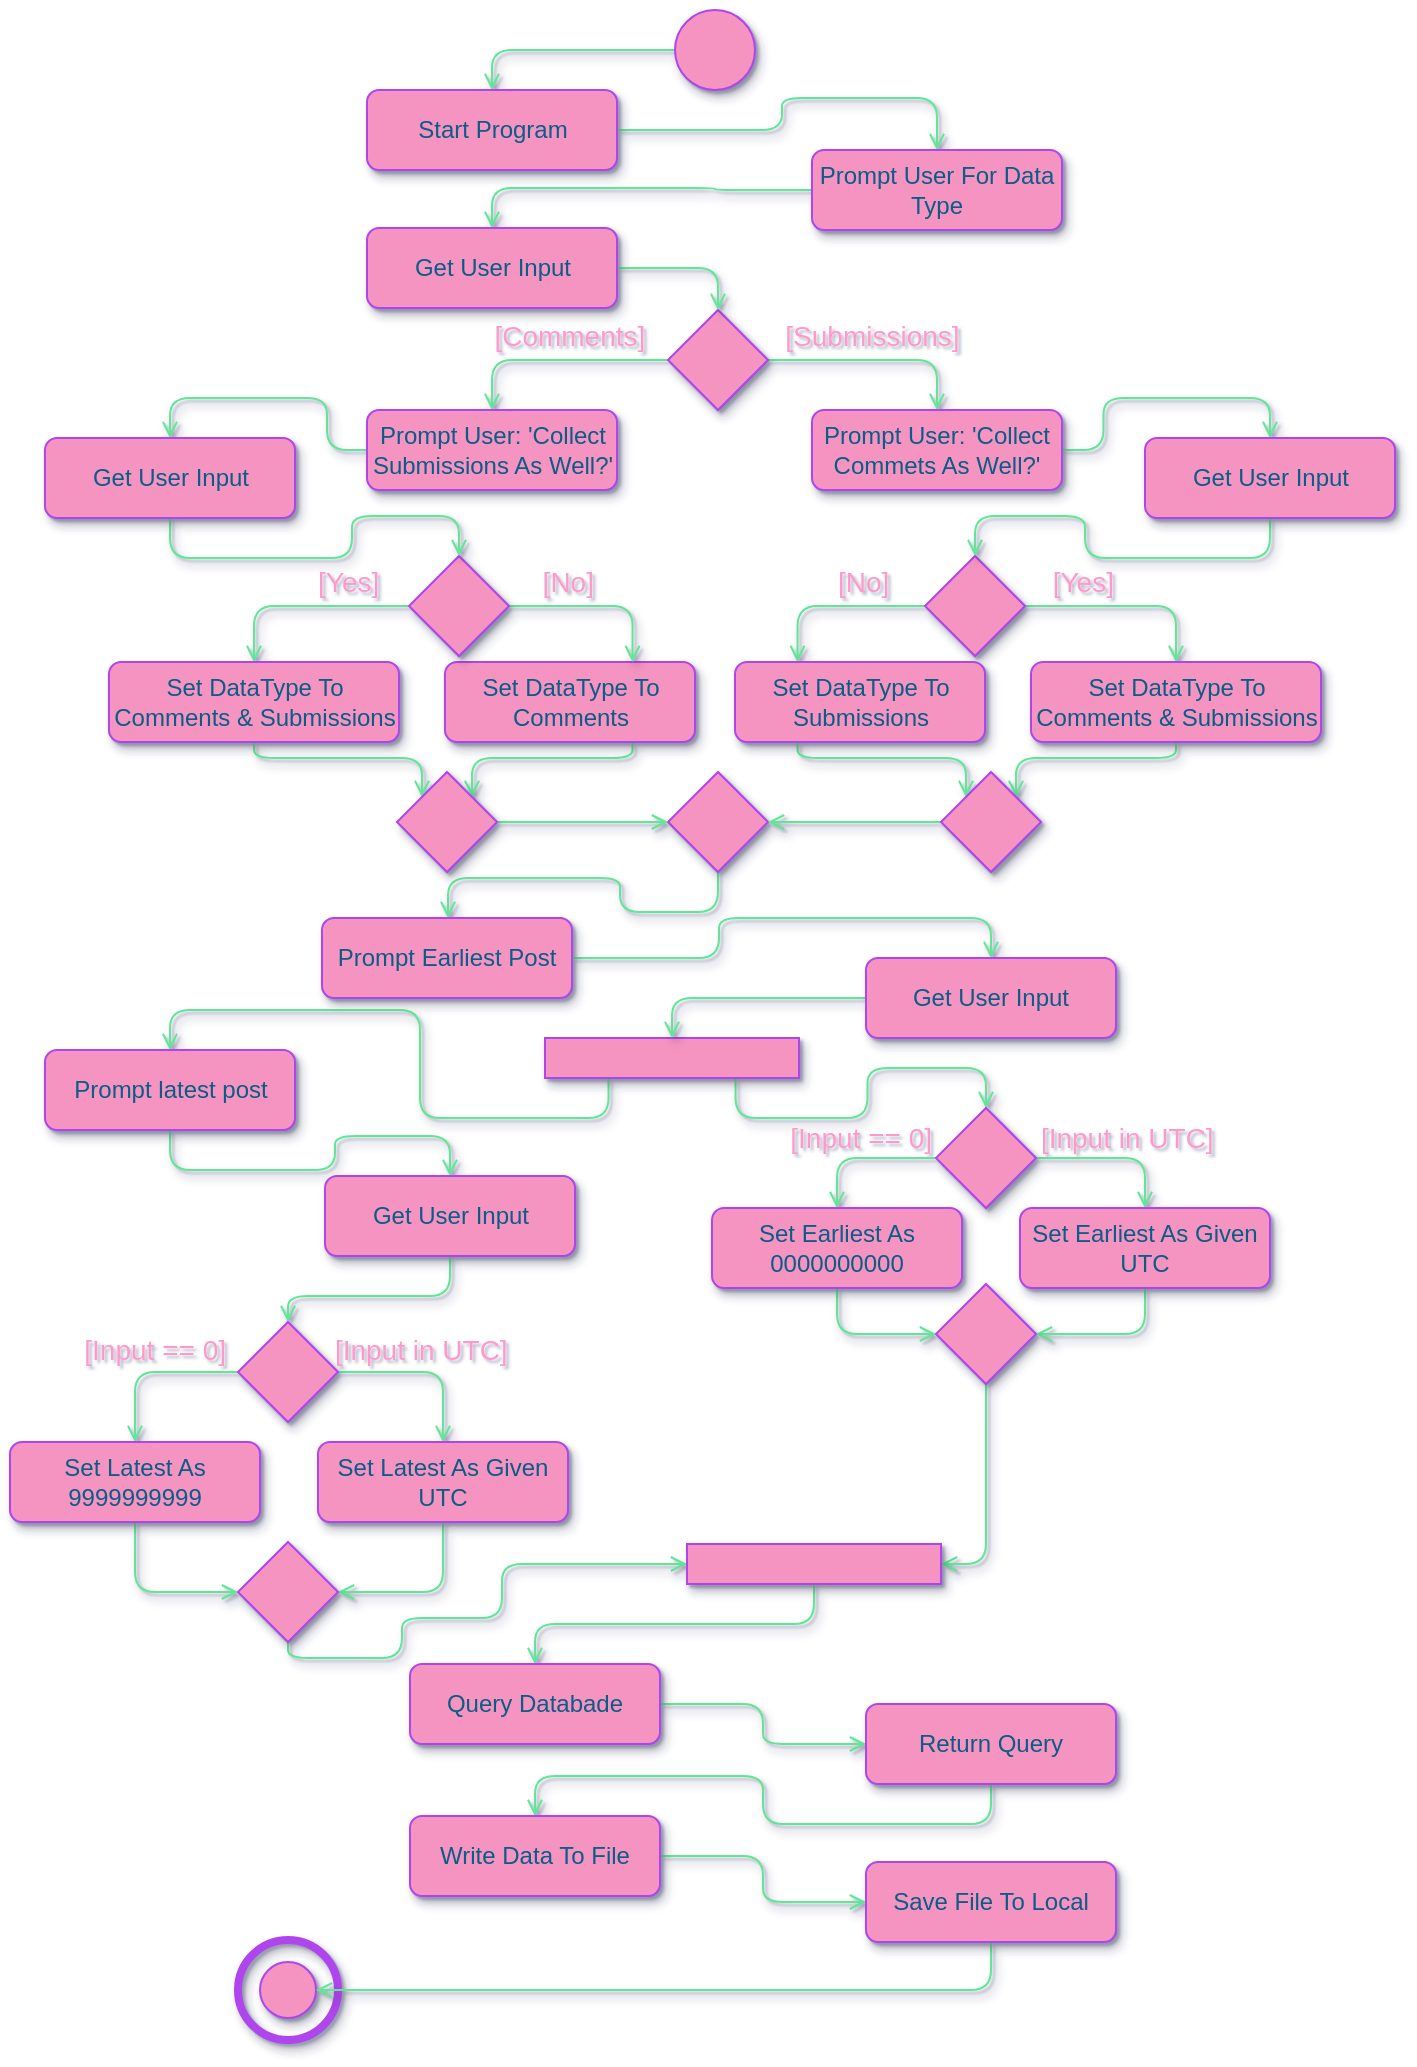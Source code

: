 <mxfile>
    <diagram id="ENvHi_z3T0Sfnsml0S_C" name="Page-1">
        <mxGraphModel dx="2333" dy="1559" grid="1" gridSize="10" guides="1" tooltips="1" connect="1" arrows="1" fold="1" page="1" pageScale="1" pageWidth="1200" pageHeight="1600" math="0" shadow="1">
            <root>
                <mxCell id="0"/>
                <mxCell id="1" parent="0"/>
                <mxCell id="120" style="edgeStyle=orthogonalEdgeStyle;curved=0;rounded=1;sketch=0;orthogonalLoop=1;jettySize=auto;html=1;exitX=0;exitY=0.5;exitDx=0;exitDy=0;entryX=0.5;entryY=0;entryDx=0;entryDy=0;fontColor=#095C86;strokeColor=#60E696;fillColor=#F694C1;endArrow=open;endFill=0;shadow=1;" parent="1" source="2" target="5" edge="1">
                    <mxGeometry relative="1" as="geometry"/>
                </mxCell>
                <mxCell id="2" value="" style="ellipse;whiteSpace=wrap;html=1;aspect=fixed;rounded=0;sketch=0;fontColor=#095C86;strokeColor=#AF45ED;fillColor=#F694C1;shadow=1;" parent="1" vertex="1">
                    <mxGeometry x="586.5" y="236" width="40" height="40" as="geometry"/>
                </mxCell>
                <mxCell id="121" style="edgeStyle=orthogonalEdgeStyle;curved=0;rounded=1;sketch=0;orthogonalLoop=1;jettySize=auto;html=1;exitX=1;exitY=0.5;exitDx=0;exitDy=0;entryX=0.5;entryY=0;entryDx=0;entryDy=0;fontColor=#095C86;strokeColor=#60E696;fillColor=#F694C1;endArrow=open;endFill=0;shadow=1;" parent="1" source="5" target="34" edge="1">
                    <mxGeometry relative="1" as="geometry">
                        <Array as="points">
                            <mxPoint x="640" y="296"/>
                            <mxPoint x="640" y="280"/>
                            <mxPoint x="718" y="280"/>
                        </Array>
                    </mxGeometry>
                </mxCell>
                <mxCell id="5" value="Start Program" style="rounded=1;whiteSpace=wrap;html=1;sketch=0;fontColor=#095C86;strokeColor=#AF45ED;fillColor=#F694C1;shadow=1;" parent="1" vertex="1">
                    <mxGeometry x="432.5" y="276" width="125" height="40" as="geometry"/>
                </mxCell>
                <mxCell id="10" value="" style="ellipse;whiteSpace=wrap;html=1;aspect=fixed;rounded=1;sketch=0;fontColor=#095C86;fillColor=none;strokeWidth=4;strokeColor=#AF45ED;shadow=1;" parent="1" vertex="1">
                    <mxGeometry x="368" y="1201" width="50" height="50" as="geometry"/>
                </mxCell>
                <mxCell id="12" value="" style="ellipse;whiteSpace=wrap;html=1;aspect=fixed;rounded=0;sketch=0;fontColor=#095C86;strokeColor=#AF45ED;fillColor=#F694C1;shadow=1;" parent="1" vertex="1">
                    <mxGeometry x="379" y="1212" width="28" height="28" as="geometry"/>
                </mxCell>
                <mxCell id="38" style="edgeStyle=orthogonalEdgeStyle;curved=0;rounded=1;sketch=0;orthogonalLoop=1;jettySize=auto;html=1;exitX=1;exitY=0.5;exitDx=0;exitDy=0;entryX=0.5;entryY=0;entryDx=0;entryDy=0;fontColor=#095C86;strokeColor=#60E696;fillColor=#F694C1;endArrow=open;endFill=0;shadow=1;" parent="1" source="13" target="19" edge="1">
                    <mxGeometry relative="1" as="geometry"/>
                </mxCell>
                <mxCell id="39" style="edgeStyle=orthogonalEdgeStyle;curved=0;rounded=1;sketch=0;orthogonalLoop=1;jettySize=auto;html=1;exitX=0;exitY=0.5;exitDx=0;exitDy=0;entryX=0.5;entryY=0;entryDx=0;entryDy=0;fontColor=#095C86;strokeColor=#60E696;fillColor=#F694C1;endArrow=open;endFill=0;shadow=1;" parent="1" source="13" target="18" edge="1">
                    <mxGeometry relative="1" as="geometry"/>
                </mxCell>
                <mxCell id="13" value="" style="rhombus;whiteSpace=wrap;html=1;rounded=0;sketch=0;fontColor=#095C86;strokeColor=#AF45ED;fillColor=#F694C1;shadow=1;" parent="1" vertex="1">
                    <mxGeometry x="583" y="386" width="50" height="50" as="geometry"/>
                </mxCell>
                <mxCell id="135" style="edgeStyle=orthogonalEdgeStyle;curved=0;rounded=1;sketch=0;orthogonalLoop=1;jettySize=auto;html=1;exitX=0;exitY=0.5;exitDx=0;exitDy=0;entryX=0.5;entryY=0;entryDx=0;entryDy=0;fontColor=#095C86;strokeColor=#60E696;fillColor=#F694C1;endArrow=open;endFill=0;shadow=1;" parent="1" source="18" target="48" edge="1">
                    <mxGeometry relative="1" as="geometry"/>
                </mxCell>
                <mxCell id="18" value="Prompt User: 'Collect Submissions As Well?'" style="rounded=1;whiteSpace=wrap;html=1;sketch=0;fontColor=#095C86;strokeColor=#AF45ED;fillColor=#F694C1;shadow=1;" parent="1" vertex="1">
                    <mxGeometry x="432.5" y="436" width="125" height="40" as="geometry"/>
                </mxCell>
                <mxCell id="134" style="edgeStyle=orthogonalEdgeStyle;curved=0;rounded=1;sketch=0;orthogonalLoop=1;jettySize=auto;html=1;exitX=1;exitY=0.5;exitDx=0;exitDy=0;entryX=0.5;entryY=0;entryDx=0;entryDy=0;fontColor=#095C86;strokeColor=#60E696;fillColor=#F694C1;endArrow=open;endFill=0;shadow=1;" parent="1" source="19" target="47" edge="1">
                    <mxGeometry relative="1" as="geometry"/>
                </mxCell>
                <mxCell id="19" value="&lt;span&gt;Prompt User: 'Collect Commets As Well?'&lt;/span&gt;" style="rounded=1;whiteSpace=wrap;html=1;sketch=0;fontColor=#095C86;strokeColor=#AF45ED;fillColor=#F694C1;shadow=1;" parent="1" vertex="1">
                    <mxGeometry x="655" y="436" width="125" height="40" as="geometry"/>
                </mxCell>
                <mxCell id="71" style="edgeStyle=orthogonalEdgeStyle;curved=0;rounded=1;sketch=0;orthogonalLoop=1;jettySize=auto;html=1;exitX=0.75;exitY=1;exitDx=0;exitDy=0;entryX=1;entryY=0;entryDx=0;entryDy=0;fontColor=#095C86;strokeColor=#60E696;fillColor=#F694C1;endArrow=open;endFill=0;shadow=1;" parent="1" source="20" target="65" edge="1">
                    <mxGeometry relative="1" as="geometry">
                        <Array as="points">
                            <mxPoint x="565" y="610"/>
                            <mxPoint x="485" y="610"/>
                        </Array>
                    </mxGeometry>
                </mxCell>
                <mxCell id="20" value="Set DataType To Comments" style="rounded=1;whiteSpace=wrap;html=1;sketch=0;fontColor=#095C86;strokeColor=#AF45ED;fillColor=#F694C1;shadow=1;" parent="1" vertex="1">
                    <mxGeometry x="471.5" y="562" width="125" height="40" as="geometry"/>
                </mxCell>
                <mxCell id="127" style="edgeStyle=orthogonalEdgeStyle;curved=0;rounded=1;sketch=0;orthogonalLoop=1;jettySize=auto;html=1;exitX=0.5;exitY=1;exitDx=0;exitDy=0;fontColor=#095C86;strokeColor=#60E696;fillColor=#F694C1;endArrow=open;endFill=0;shadow=1;" parent="1" source="22" target="76" edge="1">
                    <mxGeometry relative="1" as="geometry">
                        <Array as="points">
                            <mxPoint x="608" y="687"/>
                            <mxPoint x="559" y="687"/>
                            <mxPoint x="559" y="670"/>
                            <mxPoint x="473" y="670"/>
                        </Array>
                    </mxGeometry>
                </mxCell>
                <mxCell id="22" value="" style="rhombus;whiteSpace=wrap;html=1;rounded=0;sketch=0;fontColor=#095C86;strokeColor=#AF45ED;fillColor=#F694C1;shadow=1;" parent="1" vertex="1">
                    <mxGeometry x="583" y="617" width="50" height="50" as="geometry"/>
                </mxCell>
                <mxCell id="58" style="edgeStyle=orthogonalEdgeStyle;curved=0;rounded=1;sketch=0;orthogonalLoop=1;jettySize=auto;html=1;exitX=0;exitY=0.5;exitDx=0;exitDy=0;entryX=0.25;entryY=0;entryDx=0;entryDy=0;fontColor=#095C86;strokeColor=#60E696;fillColor=#F694C1;endArrow=open;endFill=0;shadow=1;" parent="1" source="23" target="57" edge="1">
                    <mxGeometry relative="1" as="geometry"/>
                </mxCell>
                <mxCell id="63" style="edgeStyle=orthogonalEdgeStyle;curved=0;rounded=1;sketch=0;orthogonalLoop=1;jettySize=auto;html=1;exitX=1;exitY=0.5;exitDx=0;exitDy=0;entryX=0.5;entryY=0;entryDx=0;entryDy=0;fontColor=#095C86;strokeColor=#60E696;fillColor=#F694C1;endArrow=open;endFill=0;shadow=1;" parent="1" source="23" target="61" edge="1">
                    <mxGeometry relative="1" as="geometry"/>
                </mxCell>
                <mxCell id="23" value="" style="rhombus;whiteSpace=wrap;html=1;rounded=0;sketch=0;fontColor=#095C86;strokeColor=#AF45ED;fillColor=#F694C1;shadow=1;" parent="1" vertex="1">
                    <mxGeometry x="711.5" y="509" width="50" height="50" as="geometry"/>
                </mxCell>
                <mxCell id="59" style="edgeStyle=orthogonalEdgeStyle;curved=0;rounded=1;sketch=0;orthogonalLoop=1;jettySize=auto;html=1;exitX=1;exitY=0.5;exitDx=0;exitDy=0;entryX=0.75;entryY=0;entryDx=0;entryDy=0;fontColor=#095C86;strokeColor=#60E696;fillColor=#F694C1;endArrow=open;endFill=0;shadow=1;" parent="1" source="24" target="20" edge="1">
                    <mxGeometry relative="1" as="geometry"/>
                </mxCell>
                <mxCell id="62" style="edgeStyle=orthogonalEdgeStyle;curved=0;rounded=1;sketch=0;orthogonalLoop=1;jettySize=auto;html=1;exitX=0;exitY=0.5;exitDx=0;exitDy=0;entryX=0.5;entryY=0;entryDx=0;entryDy=0;fontColor=#095C86;strokeColor=#60E696;fillColor=#F694C1;endArrow=open;endFill=0;shadow=1;" parent="1" source="24" target="60" edge="1">
                    <mxGeometry relative="1" as="geometry"/>
                </mxCell>
                <mxCell id="24" value="" style="rhombus;whiteSpace=wrap;html=1;rounded=0;sketch=0;fontColor=#095C86;strokeColor=#AF45ED;fillColor=#F694C1;shadow=1;" parent="1" vertex="1">
                    <mxGeometry x="453.5" y="509" width="50" height="50" as="geometry"/>
                </mxCell>
                <mxCell id="84" style="edgeStyle=orthogonalEdgeStyle;curved=0;rounded=1;sketch=0;orthogonalLoop=1;jettySize=auto;html=1;exitX=0.25;exitY=1;exitDx=0;exitDy=0;entryX=0.5;entryY=0;entryDx=0;entryDy=0;fontColor=#095C86;strokeColor=#60E696;fillColor=#F694C1;endArrow=open;endFill=0;shadow=1;" parent="1" source="27" target="78" edge="1">
                    <mxGeometry relative="1" as="geometry"/>
                </mxCell>
                <mxCell id="86" style="edgeStyle=orthogonalEdgeStyle;curved=0;rounded=1;sketch=0;orthogonalLoop=1;jettySize=auto;html=1;exitX=0.75;exitY=1;exitDx=0;exitDy=0;entryX=0.5;entryY=0;entryDx=0;entryDy=0;fontColor=#095C86;strokeColor=#60E696;fillColor=#F694C1;endArrow=open;endFill=0;shadow=1;" parent="1" source="27" target="82" edge="1">
                    <mxGeometry relative="1" as="geometry"/>
                </mxCell>
                <mxCell id="27" value="" style="rounded=0;whiteSpace=wrap;html=1;sketch=0;fontColor=#095C86;strokeColor=#AF45ED;fillColor=#F694C1;shadow=1;" parent="1" vertex="1">
                    <mxGeometry x="521.5" y="750" width="127" height="20" as="geometry"/>
                </mxCell>
                <mxCell id="122" style="edgeStyle=orthogonalEdgeStyle;curved=0;rounded=1;sketch=0;orthogonalLoop=1;jettySize=auto;html=1;exitX=0;exitY=0.5;exitDx=0;exitDy=0;entryX=0.5;entryY=0;entryDx=0;entryDy=0;fontColor=#095C86;strokeColor=#60E696;fillColor=#F694C1;endArrow=open;endFill=0;shadow=1;" parent="1" source="34" target="42" edge="1">
                    <mxGeometry relative="1" as="geometry"/>
                </mxCell>
                <mxCell id="34" value="Prompt User For Data Type" style="rounded=1;whiteSpace=wrap;html=1;sketch=0;fontColor=#095C86;strokeColor=#AF45ED;fillColor=#F694C1;shadow=1;" parent="1" vertex="1">
                    <mxGeometry x="655" y="306" width="125" height="40" as="geometry"/>
                </mxCell>
                <mxCell id="37" value="&lt;font color=&quot;#ff99cc&quot; style=&quot;font-size: 14px&quot;&gt;[Comments]&amp;nbsp; &amp;nbsp; &amp;nbsp; &amp;nbsp; &amp;nbsp; &amp;nbsp; &amp;nbsp; &amp;nbsp; &amp;nbsp; [Submissions]&lt;/font&gt;" style="text;html=1;strokeColor=none;fillColor=none;align=center;verticalAlign=middle;whiteSpace=wrap;rounded=0;sketch=0;fontColor=#095C86;shadow=1;" parent="1" vertex="1">
                    <mxGeometry x="474.5" y="389" width="275" height="20" as="geometry"/>
                </mxCell>
                <mxCell id="124" style="edgeStyle=orthogonalEdgeStyle;curved=0;rounded=1;sketch=0;orthogonalLoop=1;jettySize=auto;html=1;exitX=1;exitY=0.5;exitDx=0;exitDy=0;entryX=0.5;entryY=0;entryDx=0;entryDy=0;fontColor=#095C86;strokeColor=#60E696;fillColor=#F694C1;endArrow=open;endFill=0;shadow=1;" parent="1" source="42" target="13" edge="1">
                    <mxGeometry relative="1" as="geometry"/>
                </mxCell>
                <mxCell id="42" value="Get User Input" style="rounded=1;whiteSpace=wrap;html=1;sketch=0;fontColor=#095C86;strokeColor=#AF45ED;fillColor=#F694C1;shadow=1;" parent="1" vertex="1">
                    <mxGeometry x="432.5" y="345" width="125" height="40" as="geometry"/>
                </mxCell>
                <mxCell id="52" style="edgeStyle=orthogonalEdgeStyle;curved=0;rounded=1;sketch=0;orthogonalLoop=1;jettySize=auto;html=1;exitX=0.5;exitY=1;exitDx=0;exitDy=0;entryX=0.5;entryY=0;entryDx=0;entryDy=0;fontColor=#095C86;strokeColor=#60E696;fillColor=#F694C1;endArrow=open;endFill=0;shadow=1;" parent="1" source="47" target="23" edge="1">
                    <mxGeometry relative="1" as="geometry"/>
                </mxCell>
                <mxCell id="47" value="Get User Input" style="rounded=1;whiteSpace=wrap;html=1;sketch=0;fontColor=#095C86;strokeColor=#AF45ED;fillColor=#F694C1;shadow=1;" parent="1" vertex="1">
                    <mxGeometry x="821.5" y="450" width="125" height="40" as="geometry"/>
                </mxCell>
                <mxCell id="51" style="edgeStyle=orthogonalEdgeStyle;curved=0;rounded=1;sketch=0;orthogonalLoop=1;jettySize=auto;html=1;exitX=0.5;exitY=1;exitDx=0;exitDy=0;entryX=0.5;entryY=0;entryDx=0;entryDy=0;fontColor=#095C86;strokeColor=#60E696;fillColor=#F694C1;endArrow=open;endFill=0;shadow=1;" parent="1" source="48" target="24" edge="1">
                    <mxGeometry relative="1" as="geometry"/>
                </mxCell>
                <mxCell id="48" value="Get User Input" style="rounded=1;whiteSpace=wrap;html=1;sketch=0;fontColor=#095C86;strokeColor=#AF45ED;fillColor=#F694C1;shadow=1;" parent="1" vertex="1">
                    <mxGeometry x="271.5" y="450" width="125" height="40" as="geometry"/>
                </mxCell>
                <mxCell id="53" value="&lt;font color=&quot;#ff99cc&quot; style=&quot;font-size: 14px&quot;&gt;[No]&amp;nbsp; &amp;nbsp; &amp;nbsp; &amp;nbsp; &amp;nbsp; &amp;nbsp; &amp;nbsp; &amp;nbsp; &amp;nbsp; &amp;nbsp; &amp;nbsp;[Yes]&lt;/font&gt;" style="text;html=1;strokeColor=none;fillColor=none;align=center;verticalAlign=middle;whiteSpace=wrap;rounded=0;sketch=0;fontColor=#095C86;shadow=1;" parent="1" vertex="1">
                    <mxGeometry x="606.5" y="512" width="260" height="20" as="geometry"/>
                </mxCell>
                <mxCell id="54" value="&lt;font color=&quot;#ff99cc&quot; style=&quot;font-size: 14px&quot;&gt;[Yes]&amp;nbsp; &amp;nbsp; &amp;nbsp; &amp;nbsp; &amp;nbsp; &amp;nbsp; &amp;nbsp; &amp;nbsp; &amp;nbsp; &amp;nbsp; &amp;nbsp;[No]&lt;/font&gt;" style="text;html=1;strokeColor=none;fillColor=none;align=center;verticalAlign=middle;whiteSpace=wrap;rounded=0;sketch=0;fontColor=#095C86;shadow=1;" parent="1" vertex="1">
                    <mxGeometry x="346.5" y="512" width="260" height="20" as="geometry"/>
                </mxCell>
                <mxCell id="73" style="edgeStyle=orthogonalEdgeStyle;curved=0;rounded=1;sketch=0;orthogonalLoop=1;jettySize=auto;html=1;exitX=0.25;exitY=1;exitDx=0;exitDy=0;entryX=0;entryY=0;entryDx=0;entryDy=0;fontColor=#095C86;strokeColor=#60E696;fillColor=#F694C1;endArrow=open;endFill=0;shadow=1;" parent="1" source="57" target="64" edge="1">
                    <mxGeometry relative="1" as="geometry">
                        <Array as="points">
                            <mxPoint x="648" y="610"/>
                            <mxPoint x="732" y="610"/>
                        </Array>
                    </mxGeometry>
                </mxCell>
                <mxCell id="57" value="Set DataType To Submissions" style="rounded=1;whiteSpace=wrap;html=1;sketch=0;fontColor=#095C86;strokeColor=#AF45ED;fillColor=#F694C1;shadow=1;" parent="1" vertex="1">
                    <mxGeometry x="616.5" y="562" width="125" height="40" as="geometry"/>
                </mxCell>
                <mxCell id="70" style="edgeStyle=orthogonalEdgeStyle;curved=0;rounded=1;sketch=0;orthogonalLoop=1;jettySize=auto;html=1;exitX=0.5;exitY=1;exitDx=0;exitDy=0;entryX=0;entryY=0;entryDx=0;entryDy=0;fontColor=#095C86;strokeColor=#60E696;fillColor=#F694C1;endArrow=open;endFill=0;shadow=1;" parent="1" source="60" target="65" edge="1">
                    <mxGeometry relative="1" as="geometry">
                        <Array as="points">
                            <mxPoint x="376" y="610"/>
                            <mxPoint x="460" y="610"/>
                        </Array>
                    </mxGeometry>
                </mxCell>
                <mxCell id="60" value="Set DataType To Comments &amp;amp; Submissions" style="rounded=1;whiteSpace=wrap;html=1;sketch=0;fontColor=#095C86;strokeColor=#AF45ED;fillColor=#F694C1;shadow=1;" parent="1" vertex="1">
                    <mxGeometry x="303.5" y="562" width="145" height="40" as="geometry"/>
                </mxCell>
                <mxCell id="72" style="edgeStyle=orthogonalEdgeStyle;curved=0;rounded=1;sketch=0;orthogonalLoop=1;jettySize=auto;html=1;exitX=0.5;exitY=1;exitDx=0;exitDy=0;entryX=1;entryY=0;entryDx=0;entryDy=0;fontColor=#095C86;strokeColor=#60E696;fillColor=#F694C1;endArrow=open;endFill=0;shadow=1;" parent="1" source="61" target="64" edge="1">
                    <mxGeometry relative="1" as="geometry">
                        <Array as="points">
                            <mxPoint x="837" y="610"/>
                            <mxPoint x="757" y="610"/>
                        </Array>
                    </mxGeometry>
                </mxCell>
                <mxCell id="61" value="Set DataType To Comments &amp;amp; Submissions" style="rounded=1;whiteSpace=wrap;html=1;sketch=0;fontColor=#095C86;strokeColor=#AF45ED;fillColor=#F694C1;shadow=1;" parent="1" vertex="1">
                    <mxGeometry x="764.5" y="562" width="145" height="40" as="geometry"/>
                </mxCell>
                <mxCell id="75" style="edgeStyle=orthogonalEdgeStyle;curved=0;rounded=1;sketch=0;orthogonalLoop=1;jettySize=auto;html=1;exitX=0;exitY=0.5;exitDx=0;exitDy=0;entryX=1;entryY=0.5;entryDx=0;entryDy=0;fontColor=#095C86;strokeColor=#60E696;fillColor=#F694C1;endArrow=open;endFill=0;shadow=1;" parent="1" source="64" target="22" edge="1">
                    <mxGeometry relative="1" as="geometry"/>
                </mxCell>
                <mxCell id="64" value="" style="rhombus;whiteSpace=wrap;html=1;rounded=0;sketch=0;fontColor=#095C86;strokeColor=#AF45ED;fillColor=#F694C1;shadow=1;" parent="1" vertex="1">
                    <mxGeometry x="719.5" y="617" width="50" height="50" as="geometry"/>
                </mxCell>
                <mxCell id="74" style="edgeStyle=orthogonalEdgeStyle;curved=0;rounded=1;sketch=0;orthogonalLoop=1;jettySize=auto;html=1;exitX=1;exitY=0.5;exitDx=0;exitDy=0;entryX=0;entryY=0.5;entryDx=0;entryDy=0;fontColor=#095C86;strokeColor=#60E696;fillColor=#F694C1;endArrow=open;endFill=0;shadow=1;" parent="1" source="65" target="22" edge="1">
                    <mxGeometry relative="1" as="geometry"/>
                </mxCell>
                <mxCell id="65" value="" style="rhombus;whiteSpace=wrap;html=1;rounded=0;sketch=0;fontColor=#095C86;strokeColor=#AF45ED;fillColor=#F694C1;shadow=1;" parent="1" vertex="1">
                    <mxGeometry x="447.5" y="617" width="50" height="50" as="geometry"/>
                </mxCell>
                <mxCell id="128" style="edgeStyle=orthogonalEdgeStyle;curved=0;rounded=1;sketch=0;orthogonalLoop=1;jettySize=auto;html=1;exitX=1;exitY=0.5;exitDx=0;exitDy=0;entryX=0.5;entryY=0;entryDx=0;entryDy=0;fontColor=#095C86;strokeColor=#60E696;fillColor=#F694C1;endArrow=open;endFill=0;shadow=1;" parent="1" source="76" target="77" edge="1">
                    <mxGeometry relative="1" as="geometry"/>
                </mxCell>
                <mxCell id="76" value="Prompt Earliest Post" style="rounded=1;whiteSpace=wrap;html=1;sketch=0;fontColor=#095C86;strokeColor=#AF45ED;fillColor=#F694C1;shadow=1;" parent="1" vertex="1">
                    <mxGeometry x="410" y="690" width="125" height="40" as="geometry"/>
                </mxCell>
                <mxCell id="83" style="edgeStyle=orthogonalEdgeStyle;curved=0;rounded=1;sketch=0;orthogonalLoop=1;jettySize=auto;html=1;entryX=0.5;entryY=0;entryDx=0;entryDy=0;fontColor=#095C86;strokeColor=#60E696;fillColor=#F694C1;endArrow=open;endFill=0;shadow=1;" parent="1" source="77" target="27" edge="1">
                    <mxGeometry relative="1" as="geometry"/>
                </mxCell>
                <mxCell id="77" value="Get User Input" style="rounded=1;whiteSpace=wrap;html=1;sketch=0;fontColor=#095C86;strokeColor=#AF45ED;fillColor=#F694C1;shadow=1;" parent="1" vertex="1">
                    <mxGeometry x="682" y="710" width="125" height="40" as="geometry"/>
                </mxCell>
                <mxCell id="85" style="edgeStyle=orthogonalEdgeStyle;curved=0;rounded=1;sketch=0;orthogonalLoop=1;jettySize=auto;html=1;exitX=0.5;exitY=1;exitDx=0;exitDy=0;entryX=0.5;entryY=0;entryDx=0;entryDy=0;fontColor=#095C86;strokeColor=#60E696;fillColor=#F694C1;endArrow=open;endFill=0;shadow=1;" parent="1" source="78" target="79" edge="1">
                    <mxGeometry relative="1" as="geometry"/>
                </mxCell>
                <mxCell id="78" value="Prompt latest&amp;nbsp;post" style="rounded=1;whiteSpace=wrap;html=1;sketch=0;fontColor=#095C86;strokeColor=#AF45ED;fillColor=#F694C1;shadow=1;" parent="1" vertex="1">
                    <mxGeometry x="271.5" y="756" width="125" height="40" as="geometry"/>
                </mxCell>
                <mxCell id="105" style="edgeStyle=orthogonalEdgeStyle;curved=0;rounded=1;sketch=0;orthogonalLoop=1;jettySize=auto;html=1;exitX=0.5;exitY=1;exitDx=0;exitDy=0;entryX=0.5;entryY=0;entryDx=0;entryDy=0;fontColor=#095C86;strokeColor=#60E696;fillColor=#F694C1;endArrow=open;endFill=0;shadow=1;" parent="1" source="79" target="98" edge="1">
                    <mxGeometry relative="1" as="geometry"/>
                </mxCell>
                <mxCell id="79" value="Get User Input" style="rounded=1;whiteSpace=wrap;html=1;sketch=0;fontColor=#095C86;strokeColor=#AF45ED;fillColor=#F694C1;shadow=1;" parent="1" vertex="1">
                    <mxGeometry x="411.5" y="819" width="125" height="40" as="geometry"/>
                </mxCell>
                <mxCell id="91" style="edgeStyle=orthogonalEdgeStyle;curved=0;rounded=1;sketch=0;orthogonalLoop=1;jettySize=auto;html=1;exitX=0;exitY=0.5;exitDx=0;exitDy=0;entryX=0.5;entryY=0;entryDx=0;entryDy=0;fontColor=#095C86;strokeColor=#60E696;fillColor=#F694C1;endArrow=open;endFill=0;shadow=1;" parent="1" source="82" target="88" edge="1">
                    <mxGeometry relative="1" as="geometry"/>
                </mxCell>
                <mxCell id="92" style="edgeStyle=orthogonalEdgeStyle;curved=0;rounded=1;sketch=0;orthogonalLoop=1;jettySize=auto;html=1;exitX=1;exitY=0.5;exitDx=0;exitDy=0;entryX=0.5;entryY=0;entryDx=0;entryDy=0;fontColor=#095C86;strokeColor=#60E696;fillColor=#F694C1;endArrow=open;endFill=0;shadow=1;" parent="1" source="82" target="90" edge="1">
                    <mxGeometry relative="1" as="geometry"/>
                </mxCell>
                <mxCell id="82" value="" style="rhombus;whiteSpace=wrap;html=1;rounded=0;sketch=0;fontColor=#095C86;strokeColor=#AF45ED;fillColor=#F694C1;shadow=1;" parent="1" vertex="1">
                    <mxGeometry x="717" y="785" width="50" height="50" as="geometry"/>
                </mxCell>
                <mxCell id="87" value="&lt;font color=&quot;#ff99cc&quot; style=&quot;font-size: 14px&quot;&gt;[Input == 0]&amp;nbsp; &amp;nbsp; &amp;nbsp; &amp;nbsp; &amp;nbsp; &amp;nbsp; &amp;nbsp;&amp;nbsp;&lt;/font&gt;&lt;span style=&quot;color: rgb(255 , 153 , 204) ; font-size: 14px&quot;&gt;[Input in UTC]&lt;/span&gt;" style="text;html=1;strokeColor=none;fillColor=none;align=center;verticalAlign=middle;whiteSpace=wrap;rounded=0;sketch=0;fontColor=#095C86;shadow=1;" parent="1" vertex="1">
                    <mxGeometry x="640" y="790" width="220" height="20" as="geometry"/>
                </mxCell>
                <mxCell id="95" style="edgeStyle=orthogonalEdgeStyle;curved=0;rounded=1;sketch=0;orthogonalLoop=1;jettySize=auto;html=1;entryX=0;entryY=0.5;entryDx=0;entryDy=0;fontColor=#095C86;strokeColor=#60E696;fillColor=#F694C1;endArrow=open;endFill=0;shadow=1;" parent="1" source="88" target="93" edge="1">
                    <mxGeometry relative="1" as="geometry"/>
                </mxCell>
                <mxCell id="88" value="Set Earliest As 0000000000" style="rounded=1;whiteSpace=wrap;html=1;sketch=0;fontColor=#095C86;strokeColor=#AF45ED;fillColor=#F694C1;shadow=1;" parent="1" vertex="1">
                    <mxGeometry x="605" y="835" width="125" height="40" as="geometry"/>
                </mxCell>
                <mxCell id="94" style="edgeStyle=orthogonalEdgeStyle;curved=0;rounded=1;sketch=0;orthogonalLoop=1;jettySize=auto;html=1;entryX=1;entryY=0.5;entryDx=0;entryDy=0;fontColor=#095C86;strokeColor=#60E696;fillColor=#F694C1;endArrow=open;endFill=0;shadow=1;" parent="1" source="90" target="93" edge="1">
                    <mxGeometry relative="1" as="geometry"/>
                </mxCell>
                <mxCell id="90" value="Set Earliest As Given UTC" style="rounded=1;whiteSpace=wrap;html=1;sketch=0;fontColor=#095C86;strokeColor=#AF45ED;fillColor=#F694C1;shadow=1;" parent="1" vertex="1">
                    <mxGeometry x="759" y="835" width="125" height="40" as="geometry"/>
                </mxCell>
                <mxCell id="109" style="edgeStyle=orthogonalEdgeStyle;curved=0;rounded=1;sketch=0;orthogonalLoop=1;jettySize=auto;html=1;exitX=0.5;exitY=1;exitDx=0;exitDy=0;entryX=1;entryY=0.5;entryDx=0;entryDy=0;fontColor=#095C86;strokeColor=#60E696;fillColor=#F694C1;endArrow=open;endFill=0;shadow=1;" parent="1" source="93" target="107" edge="1">
                    <mxGeometry relative="1" as="geometry"/>
                </mxCell>
                <mxCell id="93" value="" style="rhombus;whiteSpace=wrap;html=1;rounded=0;sketch=0;fontColor=#095C86;strokeColor=#AF45ED;fillColor=#F694C1;shadow=1;" parent="1" vertex="1">
                    <mxGeometry x="717" y="873" width="50" height="50" as="geometry"/>
                </mxCell>
                <mxCell id="96" style="edgeStyle=orthogonalEdgeStyle;curved=0;rounded=1;sketch=0;orthogonalLoop=1;jettySize=auto;html=1;exitX=0;exitY=0.5;exitDx=0;exitDy=0;entryX=0.5;entryY=0;entryDx=0;entryDy=0;fontColor=#095C86;strokeColor=#60E696;fillColor=#F694C1;endArrow=open;endFill=0;shadow=1;" parent="1" source="98" target="101" edge="1">
                    <mxGeometry relative="1" as="geometry"/>
                </mxCell>
                <mxCell id="97" style="edgeStyle=orthogonalEdgeStyle;curved=0;rounded=1;sketch=0;orthogonalLoop=1;jettySize=auto;html=1;exitX=1;exitY=0.5;exitDx=0;exitDy=0;entryX=0.5;entryY=0;entryDx=0;entryDy=0;fontColor=#095C86;strokeColor=#60E696;fillColor=#F694C1;endArrow=open;endFill=0;shadow=1;" parent="1" source="98" target="103" edge="1">
                    <mxGeometry relative="1" as="geometry"/>
                </mxCell>
                <mxCell id="98" value="" style="rhombus;whiteSpace=wrap;html=1;rounded=0;sketch=0;fontColor=#095C86;strokeColor=#AF45ED;fillColor=#F694C1;shadow=1;" parent="1" vertex="1">
                    <mxGeometry x="368" y="892" width="50" height="50" as="geometry"/>
                </mxCell>
                <mxCell id="99" value="&lt;font color=&quot;#ff99cc&quot; style=&quot;font-size: 14px&quot;&gt;[Input == 0]&amp;nbsp; &amp;nbsp; &amp;nbsp; &amp;nbsp; &amp;nbsp; &amp;nbsp; &amp;nbsp;&amp;nbsp;&lt;/font&gt;&lt;span style=&quot;color: rgb(255 , 153 , 204) ; font-size: 14px&quot;&gt;[Input in UTC]&lt;/span&gt;" style="text;html=1;strokeColor=none;fillColor=none;align=center;verticalAlign=middle;whiteSpace=wrap;rounded=0;sketch=0;fontColor=#095C86;shadow=1;" parent="1" vertex="1">
                    <mxGeometry x="286.5" y="896" width="220" height="20" as="geometry"/>
                </mxCell>
                <mxCell id="100" style="edgeStyle=orthogonalEdgeStyle;curved=0;rounded=1;sketch=0;orthogonalLoop=1;jettySize=auto;html=1;exitX=0.5;exitY=1;exitDx=0;exitDy=0;entryX=0;entryY=0.5;entryDx=0;entryDy=0;fontColor=#095C86;strokeColor=#60E696;fillColor=#F694C1;endArrow=open;endFill=0;shadow=1;" parent="1" source="101" target="104" edge="1">
                    <mxGeometry relative="1" as="geometry"/>
                </mxCell>
                <mxCell id="101" value="Set Latest As 9999999999" style="rounded=1;whiteSpace=wrap;html=1;sketch=0;fontColor=#095C86;strokeColor=#AF45ED;fillColor=#F694C1;shadow=1;" parent="1" vertex="1">
                    <mxGeometry x="254" y="952" width="125" height="40" as="geometry"/>
                </mxCell>
                <mxCell id="102" style="edgeStyle=orthogonalEdgeStyle;curved=0;rounded=1;sketch=0;orthogonalLoop=1;jettySize=auto;html=1;exitX=0.5;exitY=1;exitDx=0;exitDy=0;entryX=1;entryY=0.5;entryDx=0;entryDy=0;fontColor=#095C86;strokeColor=#60E696;fillColor=#F694C1;endArrow=open;endFill=0;shadow=1;" parent="1" source="103" target="104" edge="1">
                    <mxGeometry relative="1" as="geometry"/>
                </mxCell>
                <mxCell id="103" value="Set Latest As Given UTC" style="rounded=1;whiteSpace=wrap;html=1;sketch=0;fontColor=#095C86;strokeColor=#AF45ED;fillColor=#F694C1;shadow=1;" parent="1" vertex="1">
                    <mxGeometry x="408" y="952" width="125" height="40" as="geometry"/>
                </mxCell>
                <mxCell id="140" style="edgeStyle=orthogonalEdgeStyle;curved=0;rounded=1;sketch=0;orthogonalLoop=1;jettySize=auto;html=1;exitX=0.5;exitY=1;exitDx=0;exitDy=0;entryX=0;entryY=0.5;entryDx=0;entryDy=0;fontColor=#095C86;strokeColor=#60E696;fillColor=#F694C1;endArrow=open;endFill=0;shadow=1;" edge="1" parent="1" source="104" target="107">
                    <mxGeometry relative="1" as="geometry">
                        <Array as="points">
                            <mxPoint x="393" y="1060"/>
                            <mxPoint x="450" y="1060"/>
                            <mxPoint x="450" y="1040"/>
                            <mxPoint x="500" y="1040"/>
                            <mxPoint x="500" y="1013"/>
                        </Array>
                    </mxGeometry>
                </mxCell>
                <mxCell id="104" value="" style="rhombus;whiteSpace=wrap;html=1;rounded=0;sketch=0;fontColor=#095C86;strokeColor=#AF45ED;fillColor=#F694C1;shadow=1;" parent="1" vertex="1">
                    <mxGeometry x="368" y="1002" width="50" height="50" as="geometry"/>
                </mxCell>
                <mxCell id="113" style="edgeStyle=orthogonalEdgeStyle;curved=0;rounded=1;sketch=0;orthogonalLoop=1;jettySize=auto;html=1;exitX=0.5;exitY=1;exitDx=0;exitDy=0;entryX=0.5;entryY=0;entryDx=0;entryDy=0;fontColor=#095C86;strokeColor=#60E696;fillColor=#F694C1;endArrow=open;endFill=0;shadow=1;" parent="1" source="107" target="110" edge="1">
                    <mxGeometry relative="1" as="geometry"/>
                </mxCell>
                <mxCell id="107" value="" style="rounded=0;whiteSpace=wrap;html=1;sketch=0;fontColor=#095C86;strokeColor=#AF45ED;fillColor=#F694C1;shadow=1;" parent="1" vertex="1">
                    <mxGeometry x="592.5" y="1003" width="127" height="20" as="geometry"/>
                </mxCell>
                <mxCell id="132" style="edgeStyle=orthogonalEdgeStyle;curved=0;rounded=1;sketch=0;orthogonalLoop=1;jettySize=auto;html=1;exitX=1;exitY=0.5;exitDx=0;exitDy=0;entryX=0;entryY=0.5;entryDx=0;entryDy=0;fontColor=#095C86;strokeColor=#60E696;fillColor=#F694C1;endArrow=open;endFill=0;shadow=1;" parent="1" source="110" target="112" edge="1">
                    <mxGeometry relative="1" as="geometry"/>
                </mxCell>
                <mxCell id="110" value="Query Databade" style="rounded=1;whiteSpace=wrap;html=1;sketch=0;fontColor=#095C86;strokeColor=#AF45ED;fillColor=#F694C1;shadow=1;" parent="1" vertex="1">
                    <mxGeometry x="454" y="1063" width="125" height="40" as="geometry"/>
                </mxCell>
                <mxCell id="116" style="edgeStyle=orthogonalEdgeStyle;curved=0;rounded=1;sketch=0;orthogonalLoop=1;jettySize=auto;html=1;exitX=0.5;exitY=1;exitDx=0;exitDy=0;entryX=0.5;entryY=0;entryDx=0;entryDy=0;fontColor=#095C86;strokeColor=#60E696;fillColor=#F694C1;endArrow=open;endFill=0;shadow=1;" parent="1" source="112" target="115" edge="1">
                    <mxGeometry relative="1" as="geometry"/>
                </mxCell>
                <mxCell id="112" value="Return Query" style="rounded=1;whiteSpace=wrap;html=1;sketch=0;fontColor=#095C86;strokeColor=#AF45ED;fillColor=#F694C1;shadow=1;" parent="1" vertex="1">
                    <mxGeometry x="682" y="1083" width="125" height="40" as="geometry"/>
                </mxCell>
                <mxCell id="133" style="edgeStyle=orthogonalEdgeStyle;curved=0;rounded=1;sketch=0;orthogonalLoop=1;jettySize=auto;html=1;exitX=1;exitY=0.5;exitDx=0;exitDy=0;entryX=0;entryY=0.5;entryDx=0;entryDy=0;fontColor=#095C86;strokeColor=#60E696;fillColor=#F694C1;endArrow=open;endFill=0;shadow=1;" parent="1" source="115" target="117" edge="1">
                    <mxGeometry relative="1" as="geometry"/>
                </mxCell>
                <mxCell id="115" value="Write Data To File" style="rounded=1;whiteSpace=wrap;html=1;sketch=0;fontColor=#095C86;strokeColor=#AF45ED;fillColor=#F694C1;shadow=1;" parent="1" vertex="1">
                    <mxGeometry x="454" y="1139" width="125" height="40" as="geometry"/>
                </mxCell>
                <mxCell id="131" style="edgeStyle=orthogonalEdgeStyle;curved=0;rounded=1;sketch=0;orthogonalLoop=1;jettySize=auto;html=1;exitX=0.5;exitY=1;exitDx=0;exitDy=0;entryX=1;entryY=0.5;entryDx=0;entryDy=0;fontColor=#095C86;strokeColor=#60E696;fillColor=#F694C1;endArrow=open;endFill=0;shadow=1;" parent="1" source="117" target="12" edge="1">
                    <mxGeometry relative="1" as="geometry"/>
                </mxCell>
                <mxCell id="117" value="Save File To Local" style="rounded=1;whiteSpace=wrap;html=1;sketch=0;fontColor=#095C86;strokeColor=#AF45ED;fillColor=#F694C1;shadow=1;" parent="1" vertex="1">
                    <mxGeometry x="682" y="1162" width="125" height="40" as="geometry"/>
                </mxCell>
            </root>
        </mxGraphModel>
    </diagram>
</mxfile>